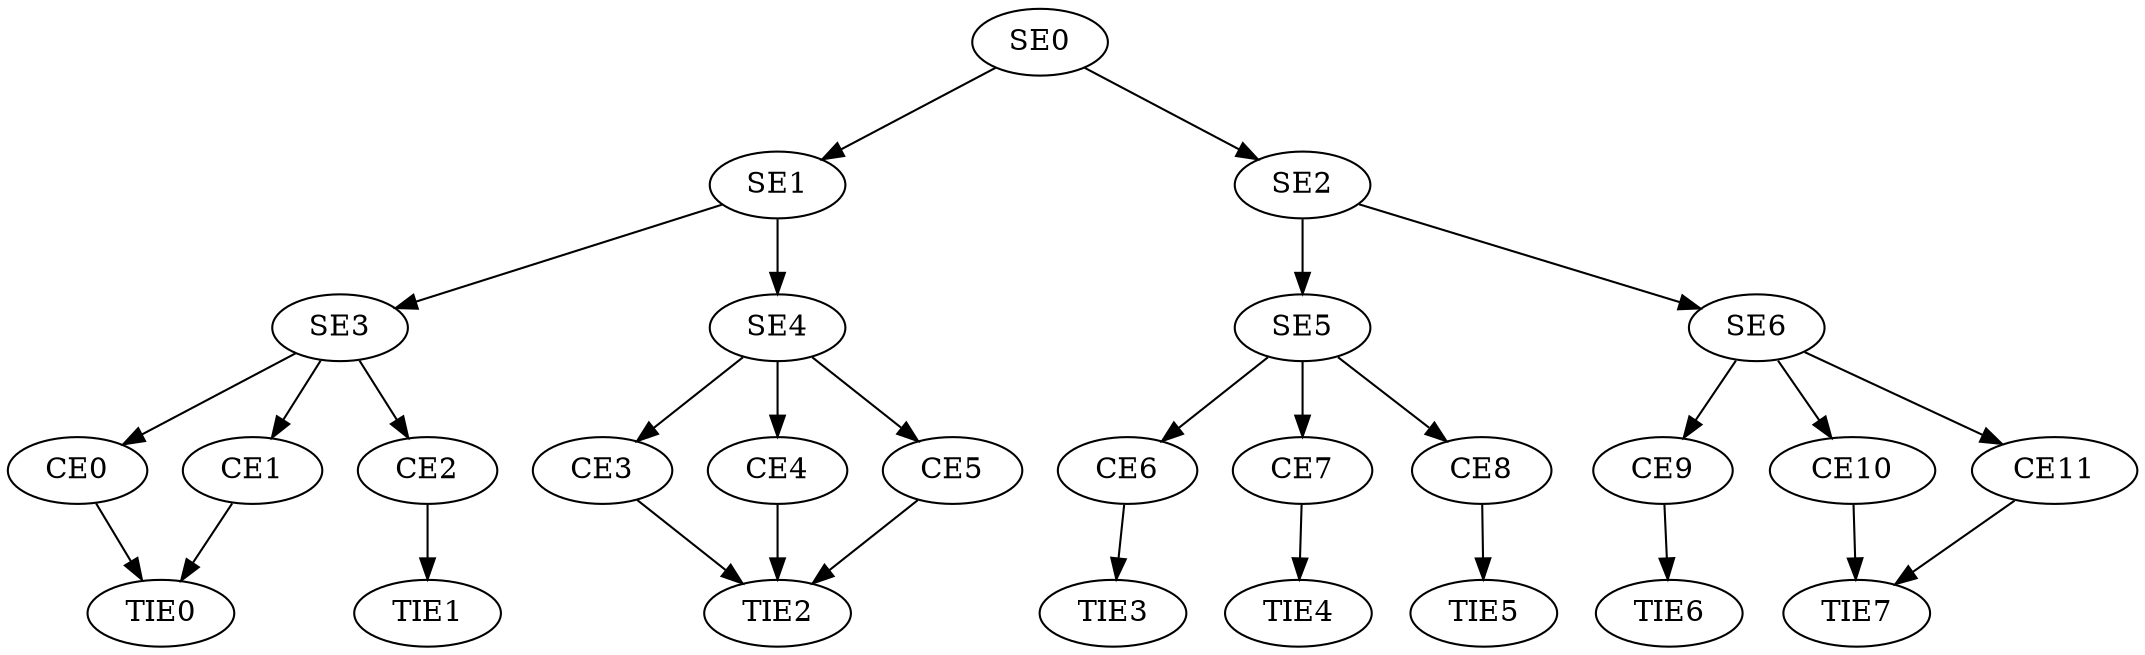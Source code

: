 digraph TreeTied{
        node[shapre=Mrecord, width=.1, height=.1]

        SE0 -> {SE1, SE2}
        SE1 -> {SE3, SE4}
        SE2 -> {SE5, SE6}

        SE3 -> {CE0, CE1, CE2}
        SE4 -> {CE3, CE4, CE5}
        SE5 -> {CE6, CE7, CE8}
        SE6 -> {CE9, CE10, CE11}

        {CE0, CE1} -> TIE0
        {CE2} -> TIE1
        {CE3, CE4, CE5} -> TIE2
        {CE6} -> TIE3
        {CE7} -> TIE4
        {CE8} -> TIE5
        {CE9} -> TIE6
        {CE10, CE11} -> TIE7
}